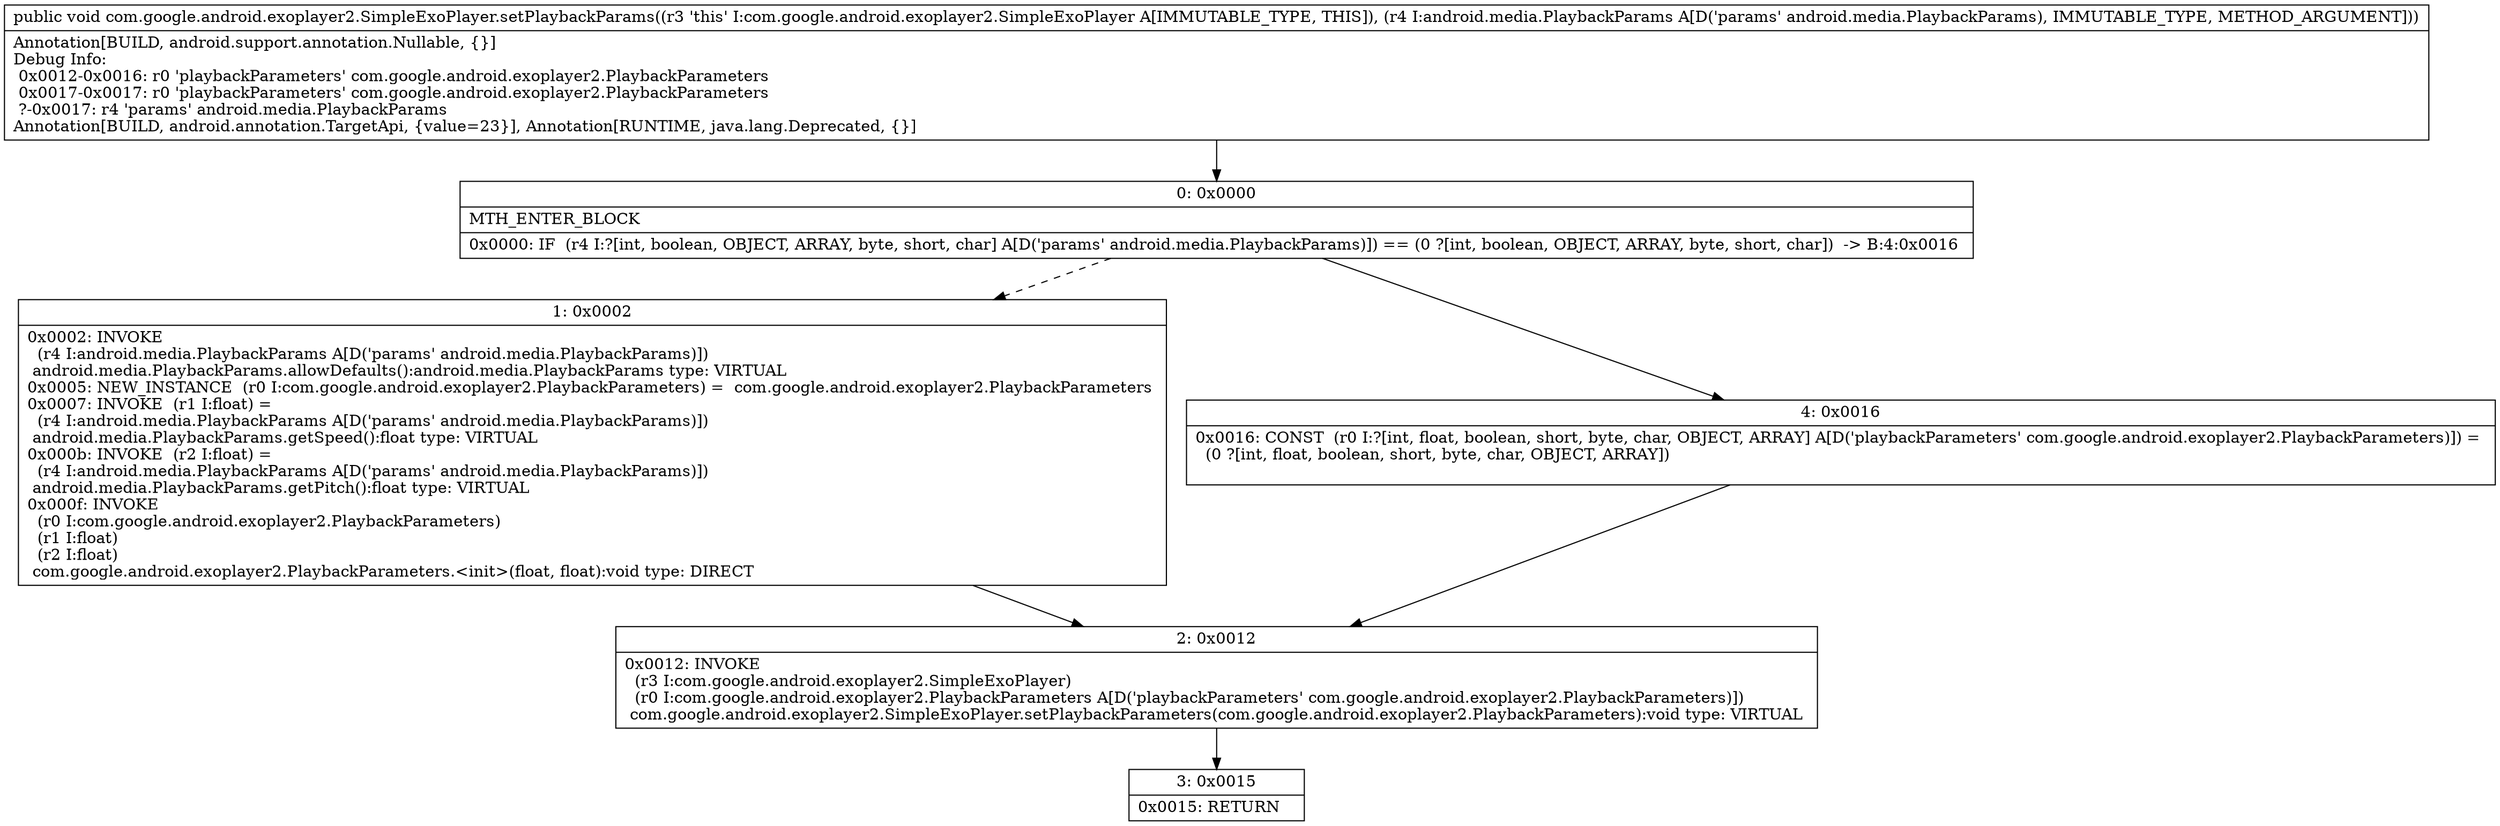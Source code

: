 digraph "CFG forcom.google.android.exoplayer2.SimpleExoPlayer.setPlaybackParams(Landroid\/media\/PlaybackParams;)V" {
Node_0 [shape=record,label="{0\:\ 0x0000|MTH_ENTER_BLOCK\l|0x0000: IF  (r4 I:?[int, boolean, OBJECT, ARRAY, byte, short, char] A[D('params' android.media.PlaybackParams)]) == (0 ?[int, boolean, OBJECT, ARRAY, byte, short, char])  \-\> B:4:0x0016 \l}"];
Node_1 [shape=record,label="{1\:\ 0x0002|0x0002: INVOKE  \l  (r4 I:android.media.PlaybackParams A[D('params' android.media.PlaybackParams)])\l android.media.PlaybackParams.allowDefaults():android.media.PlaybackParams type: VIRTUAL \l0x0005: NEW_INSTANCE  (r0 I:com.google.android.exoplayer2.PlaybackParameters) =  com.google.android.exoplayer2.PlaybackParameters \l0x0007: INVOKE  (r1 I:float) = \l  (r4 I:android.media.PlaybackParams A[D('params' android.media.PlaybackParams)])\l android.media.PlaybackParams.getSpeed():float type: VIRTUAL \l0x000b: INVOKE  (r2 I:float) = \l  (r4 I:android.media.PlaybackParams A[D('params' android.media.PlaybackParams)])\l android.media.PlaybackParams.getPitch():float type: VIRTUAL \l0x000f: INVOKE  \l  (r0 I:com.google.android.exoplayer2.PlaybackParameters)\l  (r1 I:float)\l  (r2 I:float)\l com.google.android.exoplayer2.PlaybackParameters.\<init\>(float, float):void type: DIRECT \l}"];
Node_2 [shape=record,label="{2\:\ 0x0012|0x0012: INVOKE  \l  (r3 I:com.google.android.exoplayer2.SimpleExoPlayer)\l  (r0 I:com.google.android.exoplayer2.PlaybackParameters A[D('playbackParameters' com.google.android.exoplayer2.PlaybackParameters)])\l com.google.android.exoplayer2.SimpleExoPlayer.setPlaybackParameters(com.google.android.exoplayer2.PlaybackParameters):void type: VIRTUAL \l}"];
Node_3 [shape=record,label="{3\:\ 0x0015|0x0015: RETURN   \l}"];
Node_4 [shape=record,label="{4\:\ 0x0016|0x0016: CONST  (r0 I:?[int, float, boolean, short, byte, char, OBJECT, ARRAY] A[D('playbackParameters' com.google.android.exoplayer2.PlaybackParameters)]) = \l  (0 ?[int, float, boolean, short, byte, char, OBJECT, ARRAY])\l \l}"];
MethodNode[shape=record,label="{public void com.google.android.exoplayer2.SimpleExoPlayer.setPlaybackParams((r3 'this' I:com.google.android.exoplayer2.SimpleExoPlayer A[IMMUTABLE_TYPE, THIS]), (r4 I:android.media.PlaybackParams A[D('params' android.media.PlaybackParams), IMMUTABLE_TYPE, METHOD_ARGUMENT]))  | Annotation[BUILD, android.support.annotation.Nullable, \{\}]\lDebug Info:\l  0x0012\-0x0016: r0 'playbackParameters' com.google.android.exoplayer2.PlaybackParameters\l  0x0017\-0x0017: r0 'playbackParameters' com.google.android.exoplayer2.PlaybackParameters\l  ?\-0x0017: r4 'params' android.media.PlaybackParams\lAnnotation[BUILD, android.annotation.TargetApi, \{value=23\}], Annotation[RUNTIME, java.lang.Deprecated, \{\}]\l}"];
MethodNode -> Node_0;
Node_0 -> Node_1[style=dashed];
Node_0 -> Node_4;
Node_1 -> Node_2;
Node_2 -> Node_3;
Node_4 -> Node_2;
}

